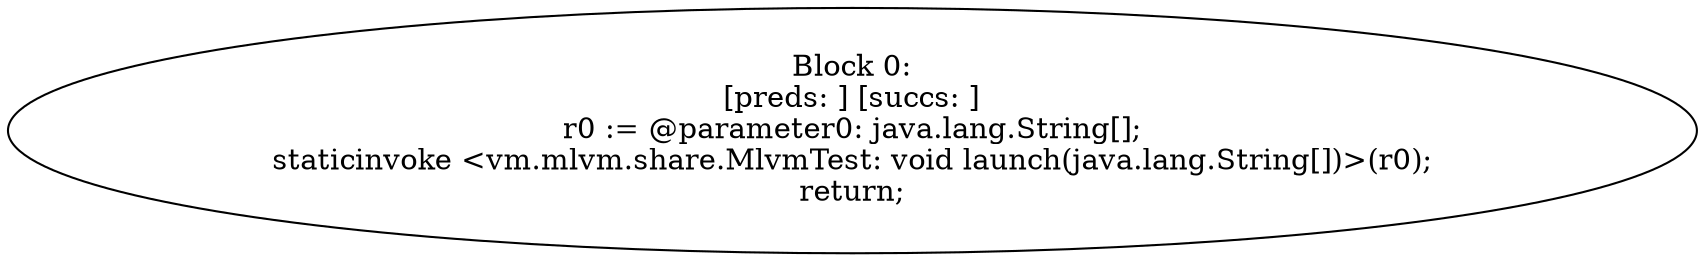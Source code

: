 digraph "unitGraph" {
    "Block 0:
[preds: ] [succs: ]
r0 := @parameter0: java.lang.String[];
staticinvoke <vm.mlvm.share.MlvmTest: void launch(java.lang.String[])>(r0);
return;
"
}

